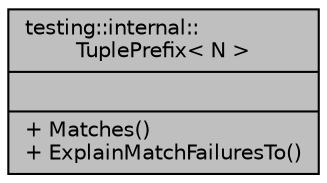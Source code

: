 digraph "testing::internal::TuplePrefix&lt; N &gt;"
{
  edge [fontname="Helvetica",fontsize="10",labelfontname="Helvetica",labelfontsize="10"];
  node [fontname="Helvetica",fontsize="10",shape=record];
  Node1 [label="{testing::internal::\lTuplePrefix\< N \>\n||+ Matches()\l+ ExplainMatchFailuresTo()\l}",height=0.2,width=0.4,color="black", fillcolor="grey75", style="filled", fontcolor="black"];
}

